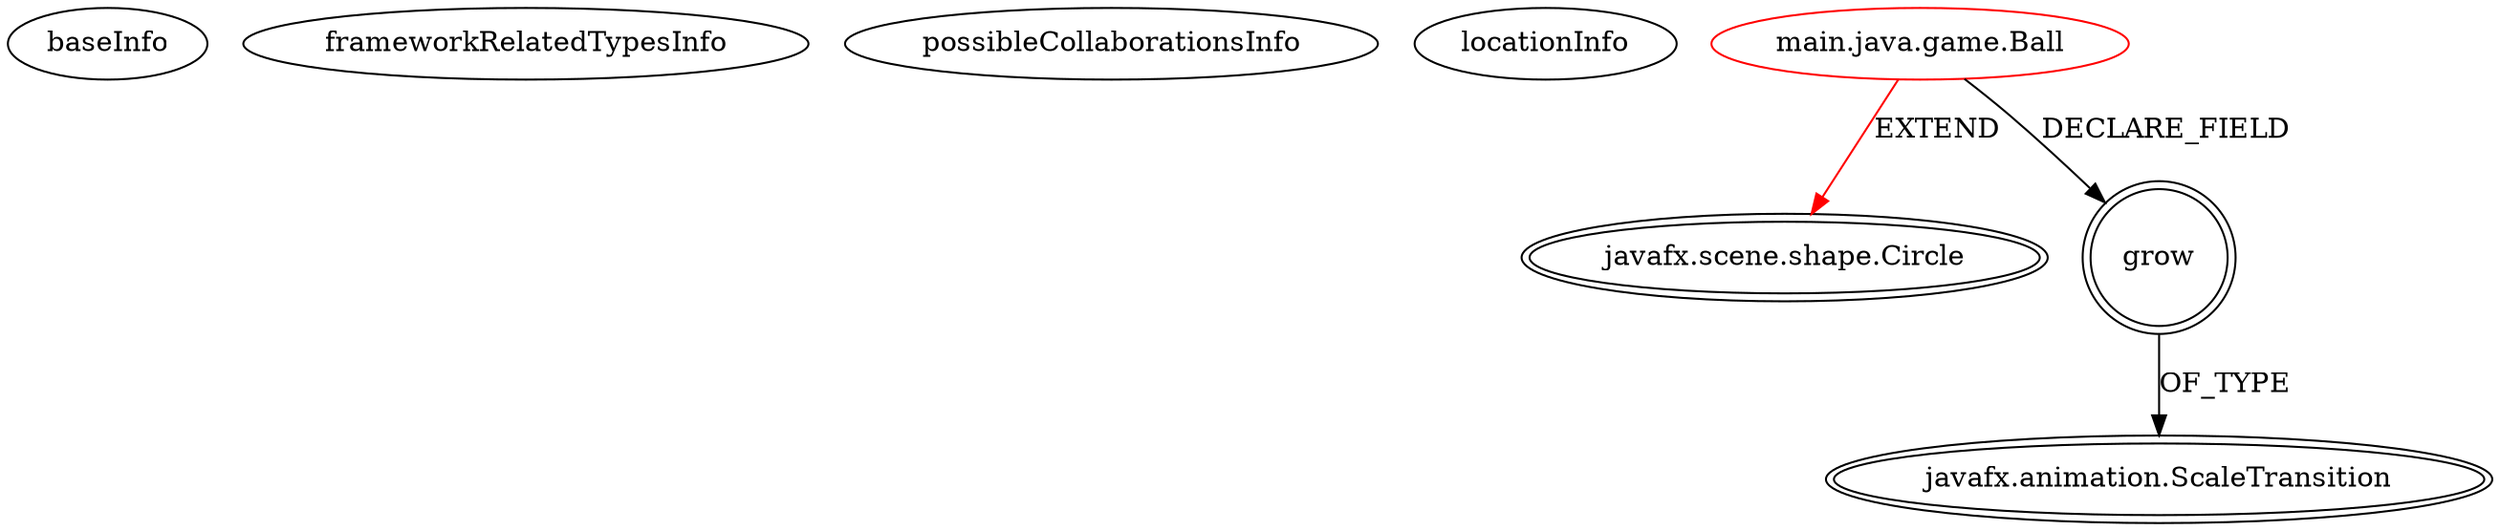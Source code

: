 digraph {
baseInfo[graphId=97,category="extension_graph",isAnonymous=false,possibleRelation=false]
frameworkRelatedTypesInfo[0="javafx.scene.shape.Circle"]
possibleCollaborationsInfo[]
locationInfo[projectName="AaronJRubin-javafx-pong",filePath="/AaronJRubin-javafx-pong/javafx-pong-master/src/main/java/game/Ball.java",contextSignature="Ball",graphId="97"]
0[label="main.java.game.Ball",vertexType="ROOT_CLIENT_CLASS_DECLARATION",isFrameworkType=false,color=red]
1[label="javafx.scene.shape.Circle",vertexType="FRAMEWORK_CLASS_TYPE",isFrameworkType=true,peripheries=2]
2[label="grow",vertexType="FIELD_DECLARATION",isFrameworkType=true,peripheries=2,shape=circle]
3[label="javafx.animation.ScaleTransition",vertexType="FRAMEWORK_CLASS_TYPE",isFrameworkType=true,peripheries=2]
0->1[label="EXTEND",color=red]
0->2[label="DECLARE_FIELD"]
2->3[label="OF_TYPE"]
}
